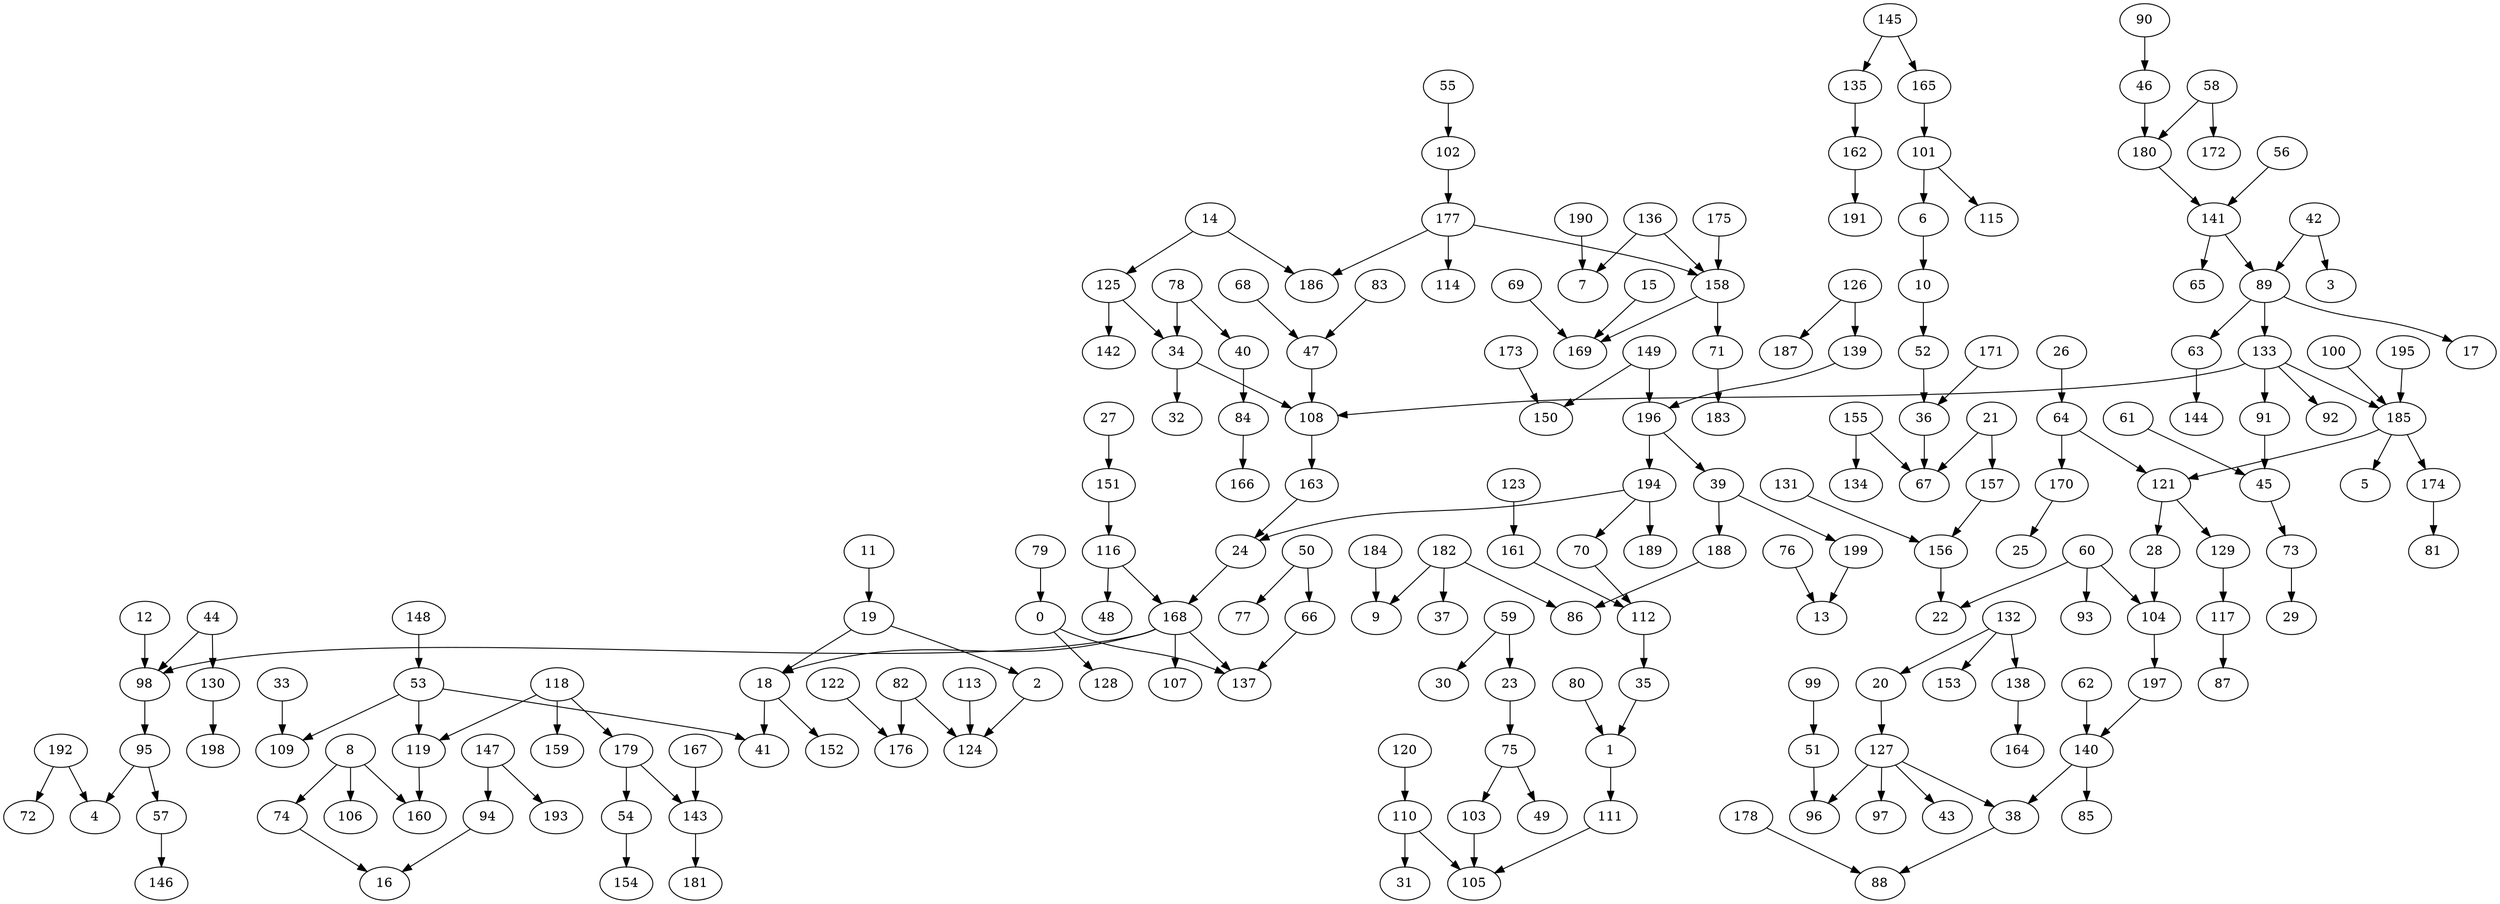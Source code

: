 digraph my_graph {
89 [label=89]
63 [label=63]
162 [label=162]
191 [label=191]
194 [label=194]
189 [label=189]
108 [label=108]
163 [label=163]
79 [label=79]
0 [label=0]
125 [label=125]
34 [label=34]
54 [label=54]
154 [label=154]
21 [label=21]
157 [label=157]
78 [label=78]
40 [label=40]
197 [label=197]
140 [label=140]
131 [label=131]
156 [label=156]
177 [label=177]
158 [label=158]
44 [label=44]
98 [label=98]
169 [label=169]
99 [label=99]
51 [label=51]
136 [label=136]
133 [label=133]
91 [label=91]
168 [label=168]
18 [label=18]
33 [label=33]
109 [label=109]
185 [label=185]
127 [label=127]
38 [label=38]
70 [label=70]
112 [label=112]
102 [label=102]
94 [label=94]
16 [label=16]
182 [label=182]
86 [label=86]
95 [label=95]
57 [label=57]
37 [label=37]
73 [label=73]
29 [label=29]
80 [label=80]
1 [label=1]
50 [label=50]
66 [label=66]
111 [label=111]
10 [label=10]
52 [label=52]
196 [label=196]
62 [label=62]
26 [label=26]
64 [label=64]
179 [label=179]
97 [label=97]
22 [label=22]
149 [label=149]
146 [label=146]
43 [label=43]
35 [label=35]
118 [label=118]
119 [label=119]
160 [label=160]
6 [label=6]
19 [label=19]
82 [label=82]
124 [label=124]
60 [label=60]
104 [label=104]
36 [label=36]
67 [label=67]
8 [label=8]
74 [label=74]
141 [label=141]
65 [label=65]
96 [label=96]
150 [label=150]
69 [label=69]
28 [label=28]
14 [label=14]
186 [label=186]
41 [label=41]
76 [label=76]
13 [label=13]
88 [label=88]
83 [label=83]
47 [label=47]
20 [label=20]
101 [label=101]
39 [label=39]
143 [label=143]
181 [label=181]
24 [label=24]
167 [label=167]
137 [label=137]
85 [label=85]
170 [label=170]
15 [label=15]
121 [label=121]
4 [label=4]
145 [label=145]
165 [label=165]
53 [label=53]
142 [label=142]
110 [label=110]
105 [label=105]
135 [label=135]
132 [label=132]
84 [label=84]
199 [label=199]
100 [label=100]
55 [label=55]
71 [label=71]
77 [label=77]
129 [label=129]
144 [label=144]
45 [label=45]
27 [label=27]
151 [label=151]
117 [label=117]
113 [label=113]
176 [label=176]
126 [label=126]
139 [label=139]
2 [label=2]
147 [label=147]
193 [label=193]
188 [label=188]
187 [label=187]
17 [label=17]
153 [label=153]
171 [label=171]
116 [label=116]
58 [label=58]
180 [label=180]
183 [label=183]
122 [label=122]
68 [label=68]
46 [label=46]
7 [label=7]
48 [label=48]
42 [label=42]
3 [label=3]
159 [label=159]
107 [label=107]
93 [label=93]
87 [label=87]
138 [label=138]
164 [label=164]
166 [label=166]
130 [label=130]
174 [label=174]
81 [label=81]
128 [label=128]
5 [label=5]
25 [label=25]
92 [label=92]
155 [label=155]
120 [label=120]
195 [label=195]
192 [label=192]
103 [label=103]
198 [label=198]
190 [label=190]
31 [label=31]
75 [label=75]
32 [label=32]
178 [label=178]
123 [label=123]
161 [label=161]
61 [label=61]
152 [label=152]
56 [label=56]
175 [label=175]
173 [label=173]
59 [label=59]
23 [label=23]
106 [label=106]
172 [label=172]
12 [label=12]
49 [label=49]
72 [label=72]
9 [label=9]
134 [label=134]
148 [label=148]
11 [label=11]
114 [label=114]
115 [label=115]
184 [label=184]
30 [label=30]
90 [label=90]
89->63
162->191
194->189
108->163
79->0
125->34
54->154
21->157
78->40
197->140
131->156
177->158
44->98
158->169
99->51
136->158
133->91
168->18
33->109
133->185
127->38
70->112
102->177
94->16
182->86
95->57
182->37
73->29
133->108
80->1
50->66
1->111
10->52
196->194
62->140
26->64
179->54
127->97
156->22
149->196
57->146
127->43
112->35
118->179
119->160
6->10
19->18
82->124
60->104
36->67
8->74
141->65
127->96
149->150
69->169
28->104
14->186
18->41
78->34
76->13
74->16
38->88
8->160
83->47
20->127
101->6
196->39
143->181
163->24
104->197
167->143
14->125
47->108
168->137
140->85
89->133
64->170
15->169
118->119
121->28
95->4
145->165
53->109
125->142
53->119
110->105
194->24
135->162
52->36
132->20
40->84
179->143
39->199
100->185
140->38
194->70
55->102
185->121
53->41
158->71
50->77
121->129
63->144
45->73
27->151
145->135
129->117
113->124
82->176
126->139
19->2
147->193
188->86
126->187
21->67
199->13
24->168
89->17
132->153
34->108
171->36
64->121
116->168
58->180
157->156
71->183
122->176
68->47
46->180
136->7
116->48
35->1
177->186
42->3
118->159
60->22
168->107
60->93
98->95
165->101
117->87
138->164
84->166
44->130
0->137
141->89
66->137
174->81
139->196
0->128
111->105
185->5
170->25
133->92
155->67
120->110
51->96
195->185
192->4
103->105
130->198
180->141
168->98
2->124
39->188
190->7
110->31
75->103
34->32
91->45
178->88
123->161
61->45
18->152
56->141
132->138
175->158
173->150
59->23
42->89
8->106
58->172
12->98
185->174
75->49
192->72
161->112
182->9
155->134
151->116
148->53
23->75
11->19
147->94
177->114
101->115
184->9
59->30
90->46
}
